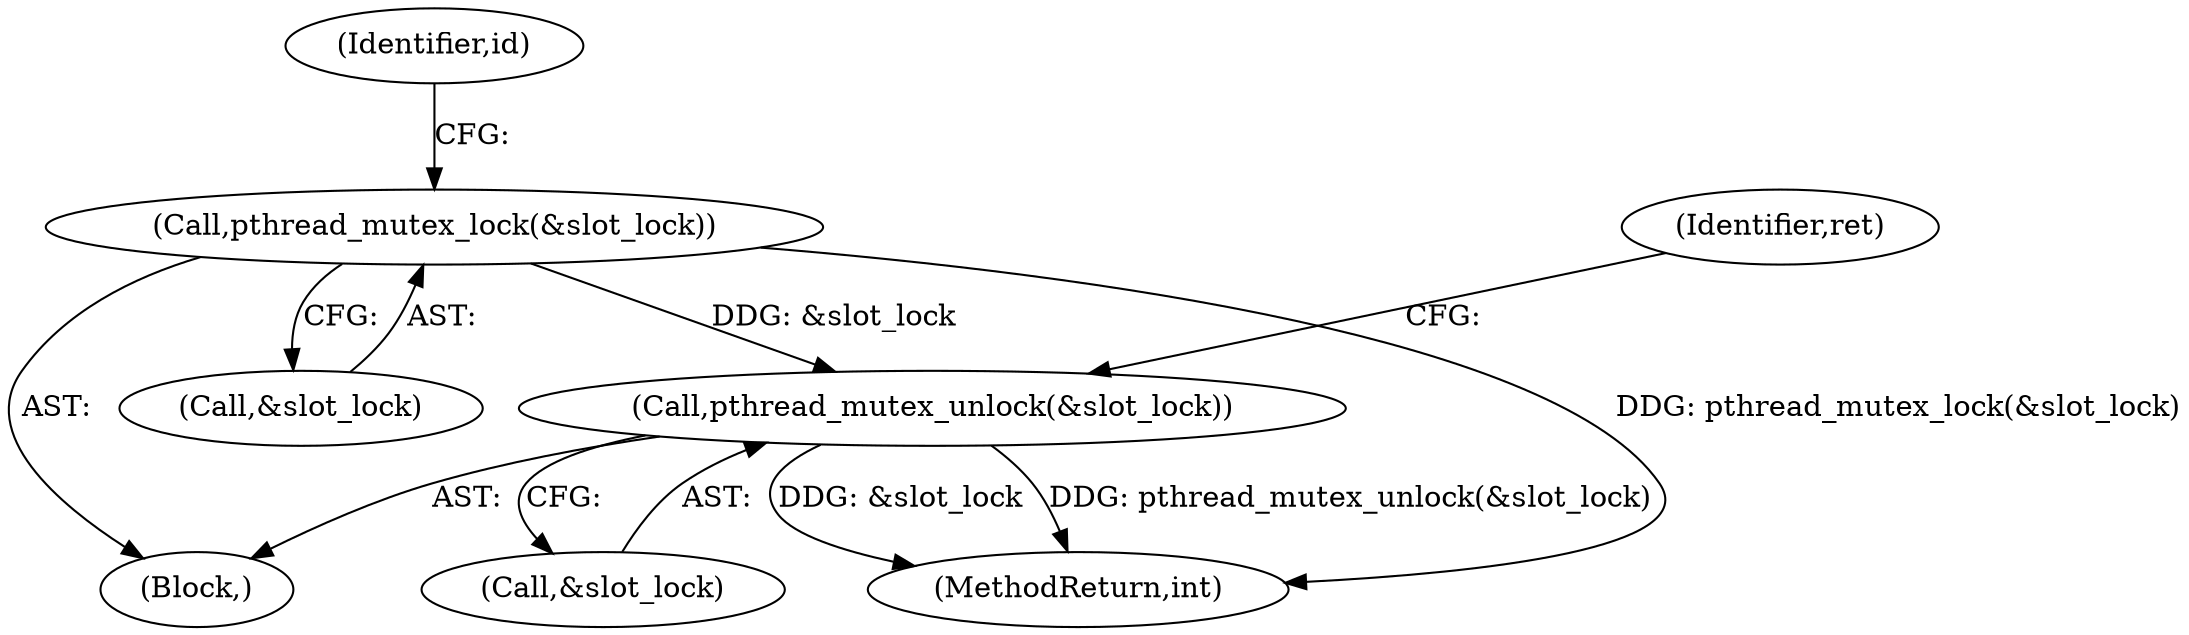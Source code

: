 digraph "0_Android_472271b153c5dc53c28beac55480a8d8434b2d5c_32@API" {
"1000105" [label="(Call,pthread_mutex_lock(&slot_lock))"];
"1000155" [label="(Call,pthread_mutex_unlock(&slot_lock))"];
"1000104" [label="(Block,)"];
"1000110" [label="(Identifier,id)"];
"1000106" [label="(Call,&slot_lock)"];
"1000105" [label="(Call,pthread_mutex_lock(&slot_lock))"];
"1000156" [label="(Call,&slot_lock)"];
"1000160" [label="(MethodReturn,int)"];
"1000155" [label="(Call,pthread_mutex_unlock(&slot_lock))"];
"1000159" [label="(Identifier,ret)"];
"1000105" -> "1000104"  [label="AST: "];
"1000105" -> "1000106"  [label="CFG: "];
"1000106" -> "1000105"  [label="AST: "];
"1000110" -> "1000105"  [label="CFG: "];
"1000105" -> "1000160"  [label="DDG: pthread_mutex_lock(&slot_lock)"];
"1000105" -> "1000155"  [label="DDG: &slot_lock"];
"1000155" -> "1000104"  [label="AST: "];
"1000155" -> "1000156"  [label="CFG: "];
"1000156" -> "1000155"  [label="AST: "];
"1000159" -> "1000155"  [label="CFG: "];
"1000155" -> "1000160"  [label="DDG: pthread_mutex_unlock(&slot_lock)"];
"1000155" -> "1000160"  [label="DDG: &slot_lock"];
}
